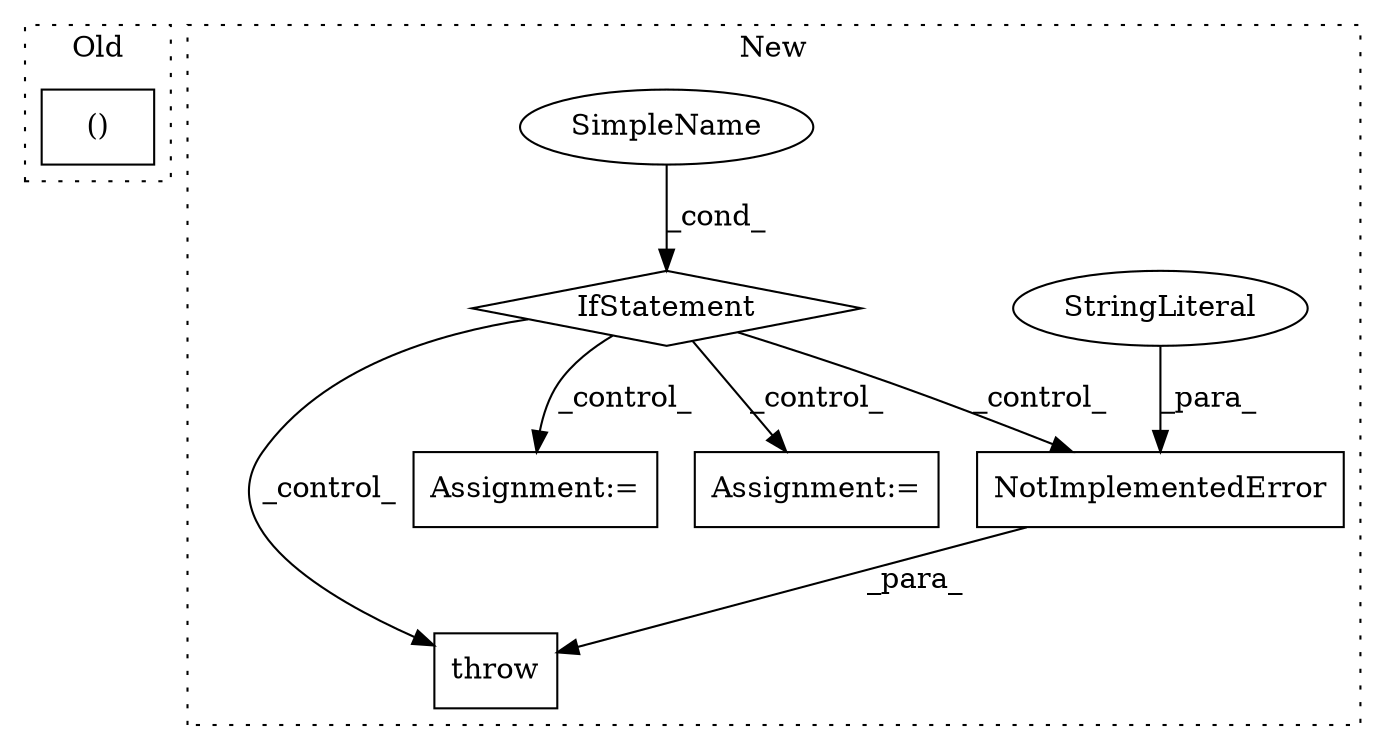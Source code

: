 digraph G {
subgraph cluster0 {
1 [label="()" a="106" s="1626" l="26" shape="box"];
label = "Old";
style="dotted";
}
subgraph cluster1 {
2 [label="NotImplementedError" a="32" s="1444,1569" l="20,1" shape="box"];
3 [label="throw" a="53" s="1438" l="6" shape="box"];
4 [label="StringLiteral" a="45" s="1464" l="105" shape="ellipse"];
5 [label="IfStatement" a="25" s="1400,1428" l="4,2" shape="diamond"];
6 [label="Assignment:=" a="7" s="1830" l="1" shape="box"];
7 [label="SimpleName" a="42" s="" l="" shape="ellipse"];
8 [label="Assignment:=" a="7" s="1620" l="6" shape="box"];
label = "New";
style="dotted";
}
2 -> 3 [label="_para_"];
4 -> 2 [label="_para_"];
5 -> 2 [label="_control_"];
5 -> 6 [label="_control_"];
5 -> 3 [label="_control_"];
5 -> 8 [label="_control_"];
7 -> 5 [label="_cond_"];
}